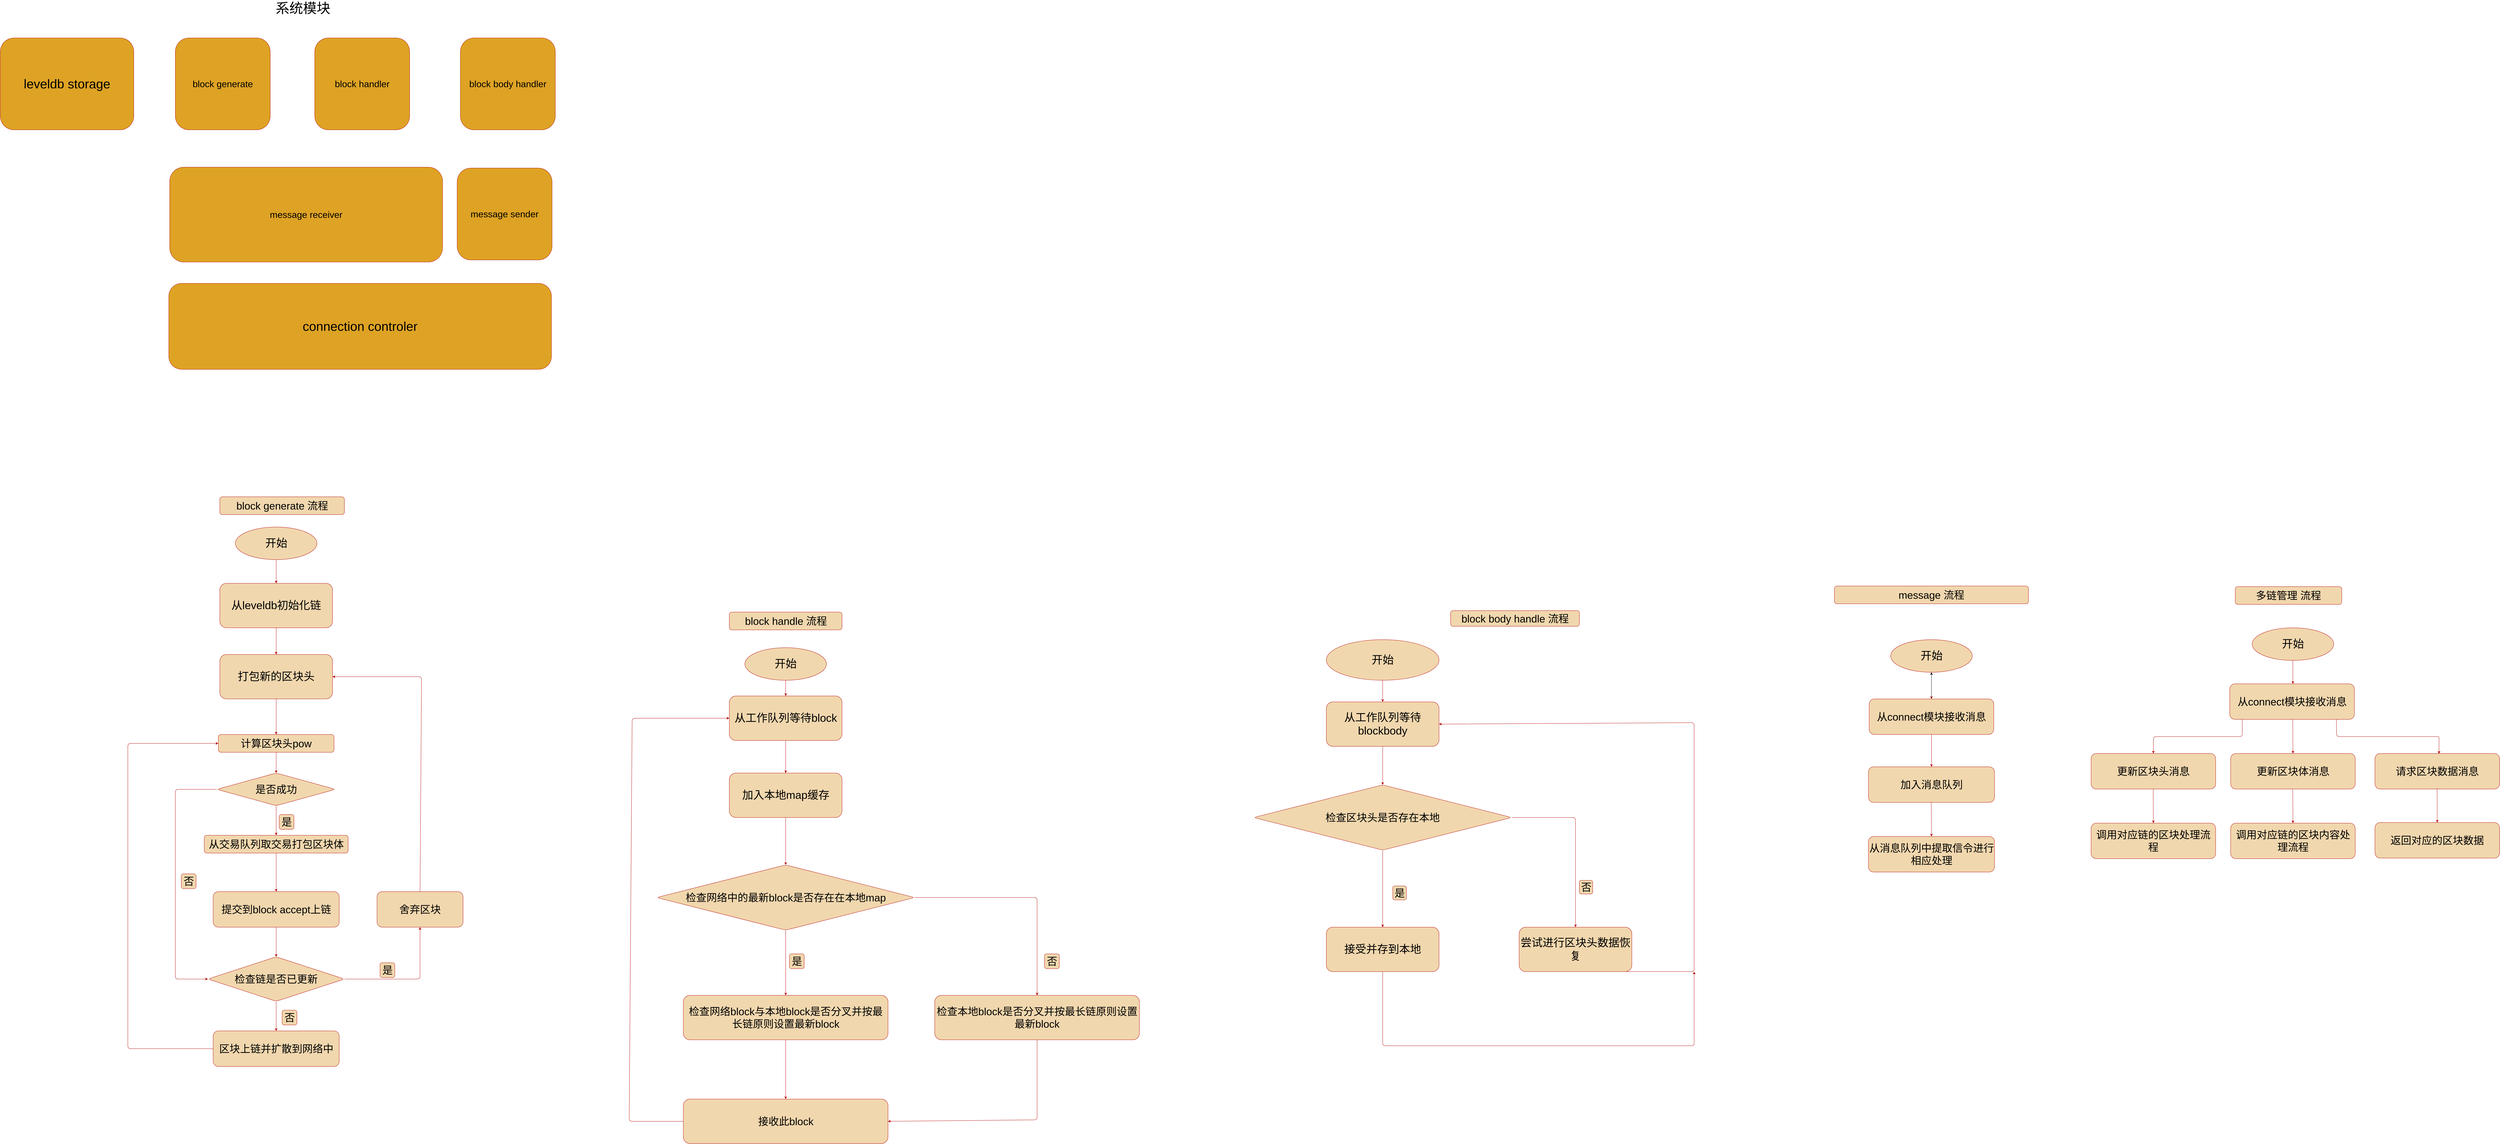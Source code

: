 <mxfile>
    <diagram id="HkdIZme3s1p3yqm2Rv7T" name="第 1 页">
        <mxGraphModel dx="4157" dy="1517" grid="0" gridSize="10" guides="1" tooltips="1" connect="1" arrows="1" fold="1" page="0" pageScale="1" pageWidth="827" pageHeight="1169" background="#ffffff" math="0" shadow="0">
            <root>
                <mxCell id="0"/>
                <mxCell id="1" parent="0"/>
                <mxCell id="6" value="&lt;font style=&quot;font-size: 43px&quot;&gt;connection controler&lt;/font&gt;" style="rounded=1;whiteSpace=wrap;html=1;fillColor=#DEA324;strokeColor=#B20000;fontColor=#000000;labelBackgroundColor=none;" parent="1" vertex="1">
                    <mxGeometry x="98" y="1558" width="1290" height="290" as="geometry"/>
                </mxCell>
                <mxCell id="7" value="&lt;font style=&quot;font-size: 31px&quot;&gt;block generate&lt;/font&gt;" style="rounded=1;whiteSpace=wrap;html=1;fontSize=12;fillColor=#DEA324;strokeColor=#B20000;fontColor=#000000;labelBackgroundColor=none;" parent="1" vertex="1">
                    <mxGeometry x="120" y="730" width="320" height="310" as="geometry"/>
                </mxCell>
                <mxCell id="8" value="&lt;font style=&quot;font-size: 31px&quot;&gt;block handler&lt;/font&gt;" style="rounded=1;whiteSpace=wrap;html=1;fontSize=12;fillColor=#DEA324;strokeColor=#B20000;fontColor=#000000;labelBackgroundColor=none;" parent="1" vertex="1">
                    <mxGeometry x="590" y="730" width="320" height="310" as="geometry"/>
                </mxCell>
                <mxCell id="9" value="&lt;font style=&quot;font-size: 31px&quot;&gt;block body handler&lt;/font&gt;" style="rounded=1;whiteSpace=wrap;html=1;fontSize=12;fillColor=#DEA324;strokeColor=#B20000;fontColor=#000000;labelBackgroundColor=none;" parent="1" vertex="1">
                    <mxGeometry x="1081" y="730" width="320" height="310" as="geometry"/>
                </mxCell>
                <mxCell id="12" value="&lt;font style=&quot;font-size: 31px&quot;&gt;message receiver&lt;/font&gt;" style="rounded=1;whiteSpace=wrap;html=1;fontSize=12;fillColor=#DEA324;strokeColor=#B20000;fontColor=#000000;labelBackgroundColor=none;" parent="1" vertex="1">
                    <mxGeometry x="101" y="1166" width="920" height="320" as="geometry"/>
                </mxCell>
                <mxCell id="13" value="&lt;font style=&quot;font-size: 31px&quot;&gt;message sender&lt;/font&gt;" style="rounded=1;whiteSpace=wrap;html=1;fontSize=12;fillColor=#DEA324;strokeColor=#B20000;fontColor=#000000;labelBackgroundColor=none;" parent="1" vertex="1">
                    <mxGeometry x="1070" y="1169" width="320" height="310" as="geometry"/>
                </mxCell>
                <mxCell id="16" value="&lt;font style=&quot;font-size: 43px&quot;&gt;leveldb storage&lt;/font&gt;" style="rounded=1;whiteSpace=wrap;html=1;fillColor=#DEA324;strokeColor=#B20000;fontColor=#000000;labelBackgroundColor=none;" parent="1" vertex="1">
                    <mxGeometry x="-470" y="730" width="450" height="310" as="geometry"/>
                </mxCell>
                <mxCell id="22" value="&lt;font style=&quot;font-size: 46px&quot;&gt;系统模块&lt;/font&gt;" style="text;html=1;align=center;verticalAlign=middle;resizable=0;points=[];autosize=1;strokeColor=none;fillColor=none;fontSize=19;" parent="1" vertex="1">
                    <mxGeometry x="450" y="610" width="200" height="40" as="geometry"/>
                </mxCell>
                <mxCell id="23" value="block generate 流程" style="text;html=1;align=center;verticalAlign=middle;resizable=0;points=[];autosize=1;fontSize=35;fillColor=#F1D7AE;strokeColor=#B20000;fontColor=#000000;rounded=1;labelBackgroundColor=none;" parent="1" vertex="1">
                    <mxGeometry x="270" y="2278" width="420" height="60" as="geometry"/>
                </mxCell>
                <mxCell id="26" style="edgeStyle=none;html=1;exitX=0.5;exitY=1;exitDx=0;exitDy=0;entryX=0.5;entryY=0;entryDx=0;entryDy=0;fontSize=35;fillColor=#F1D7AE;strokeColor=#B20000;fontColor=#000000;labelBackgroundColor=none;" parent="1" source="24" target="25" edge="1">
                    <mxGeometry relative="1" as="geometry"/>
                </mxCell>
                <mxCell id="24" value="&lt;font style=&quot;font-size: 37px&quot;&gt;开始&lt;/font&gt;" style="ellipse;whiteSpace=wrap;html=1;fontSize=35;fillColor=#F1D7AE;strokeColor=#B20000;fontColor=#000000;rounded=1;labelBackgroundColor=none;" parent="1" vertex="1">
                    <mxGeometry x="322.5" y="2380" width="275" height="110" as="geometry"/>
                </mxCell>
                <mxCell id="89" style="edgeStyle=none;html=1;exitX=0.5;exitY=1;exitDx=0;exitDy=0;entryX=0.5;entryY=0;entryDx=0;entryDy=0;fontSize=35;fillColor=#F1D7AE;strokeColor=#B20000;fontColor=#000000;labelBackgroundColor=none;" parent="1" source="25" target="88" edge="1">
                    <mxGeometry relative="1" as="geometry"/>
                </mxCell>
                <mxCell id="25" value="&lt;font style=&quot;font-size: 37px&quot;&gt;从leveldb初始化链&lt;/font&gt;" style="rounded=1;whiteSpace=wrap;html=1;fontSize=35;fillColor=#F1D7AE;strokeColor=#B20000;fontColor=#000000;labelBackgroundColor=none;" parent="1" vertex="1">
                    <mxGeometry x="270" y="2570" width="380" height="150" as="geometry"/>
                </mxCell>
                <mxCell id="93" style="edgeStyle=none;html=1;exitX=0.5;exitY=1;exitDx=0;exitDy=0;entryX=0.5;entryY=0;entryDx=0;entryDy=0;fontSize=35;fillColor=#F1D7AE;strokeColor=#B20000;fontColor=#000000;labelBackgroundColor=none;" parent="1" source="27" target="28" edge="1">
                    <mxGeometry relative="1" as="geometry"/>
                </mxCell>
                <mxCell id="27" value="计算区块头pow" style="rounded=1;whiteSpace=wrap;html=1;fontSize=35;fillColor=#F1D7AE;strokeColor=#B20000;fontColor=#000000;labelBackgroundColor=none;" parent="1" vertex="1">
                    <mxGeometry x="265" y="3080" width="390" height="60" as="geometry"/>
                </mxCell>
                <mxCell id="95" style="edgeStyle=none;html=1;exitX=0.5;exitY=1;exitDx=0;exitDy=0;entryX=0.5;entryY=0;entryDx=0;entryDy=0;fontSize=35;fillColor=#F1D7AE;strokeColor=#B20000;fontColor=#000000;labelBackgroundColor=none;" parent="1" source="28" target="94" edge="1">
                    <mxGeometry relative="1" as="geometry"/>
                </mxCell>
                <mxCell id="97" style="edgeStyle=none;html=1;exitX=0;exitY=0.5;exitDx=0;exitDy=0;entryX=0;entryY=0.5;entryDx=0;entryDy=0;fontSize=35;fillColor=#F1D7AE;strokeColor=#B20000;fontColor=#000000;labelBackgroundColor=none;" parent="1" source="28" target="38" edge="1">
                    <mxGeometry relative="1" as="geometry">
                        <Array as="points">
                            <mxPoint x="120" y="3265"/>
                            <mxPoint x="120" y="3905"/>
                        </Array>
                    </mxGeometry>
                </mxCell>
                <mxCell id="28" value="是否成功" style="rhombus;whiteSpace=wrap;html=1;fontSize=35;fillColor=#F1D7AE;strokeColor=#B20000;fontColor=#000000;rounded=1;labelBackgroundColor=none;" parent="1" vertex="1">
                    <mxGeometry x="260" y="3210" width="400" height="110" as="geometry"/>
                </mxCell>
                <mxCell id="39" style="edgeStyle=none;html=1;exitX=0.5;exitY=1;exitDx=0;exitDy=0;entryX=0.5;entryY=0;entryDx=0;entryDy=0;fontSize=35;fillColor=#F1D7AE;strokeColor=#B20000;fontColor=#000000;labelBackgroundColor=none;" parent="1" source="32" target="38" edge="1">
                    <mxGeometry relative="1" as="geometry"/>
                </mxCell>
                <mxCell id="32" value="提交到block accept上链" style="rounded=1;whiteSpace=wrap;html=1;fontSize=35;fillColor=#F1D7AE;strokeColor=#B20000;fontColor=#000000;labelBackgroundColor=none;" parent="1" vertex="1">
                    <mxGeometry x="247.5" y="3610" width="425" height="120" as="geometry"/>
                </mxCell>
                <mxCell id="45" style="edgeStyle=none;html=1;exitX=0.5;exitY=1;exitDx=0;exitDy=0;fontSize=35;fillColor=#F1D7AE;strokeColor=#B20000;fontColor=#000000;labelBackgroundColor=none;" parent="1" source="38" target="44" edge="1">
                    <mxGeometry relative="1" as="geometry"/>
                </mxCell>
                <mxCell id="100" style="edgeStyle=none;html=1;exitX=1;exitY=0.5;exitDx=0;exitDy=0;entryX=0.5;entryY=1;entryDx=0;entryDy=0;fontSize=35;fillColor=#F1D7AE;strokeColor=#B20000;fontColor=#000000;labelBackgroundColor=none;" parent="1" source="38" target="99" edge="1">
                    <mxGeometry relative="1" as="geometry">
                        <Array as="points">
                            <mxPoint x="945" y="3905"/>
                        </Array>
                    </mxGeometry>
                </mxCell>
                <mxCell id="38" value="检查链是否已更新" style="rhombus;whiteSpace=wrap;html=1;fontSize=35;fillColor=#F1D7AE;strokeColor=#B20000;fontColor=#000000;rounded=1;labelBackgroundColor=none;" parent="1" vertex="1">
                    <mxGeometry x="230" y="3830" width="460" height="150" as="geometry"/>
                </mxCell>
                <mxCell id="42" value="是" style="text;html=1;align=center;verticalAlign=middle;resizable=0;points=[];autosize=1;strokeColor=#B20000;fillColor=#F1D7AE;fontSize=35;fontColor=#000000;rounded=1;labelBackgroundColor=none;" parent="1" vertex="1">
                    <mxGeometry x="470" y="3350" width="50" height="50" as="geometry"/>
                </mxCell>
                <mxCell id="43" value="否" style="text;html=1;align=center;verticalAlign=middle;resizable=0;points=[];autosize=1;strokeColor=#B20000;fillColor=#F1D7AE;fontSize=35;fontColor=#000000;rounded=1;labelBackgroundColor=none;" parent="1" vertex="1">
                    <mxGeometry x="3050" y="3820" width="50" height="50" as="geometry"/>
                </mxCell>
                <mxCell id="46" style="edgeStyle=none;html=1;exitX=0;exitY=0.5;exitDx=0;exitDy=0;entryX=0;entryY=0.5;entryDx=0;entryDy=0;fontSize=35;fillColor=#F1D7AE;strokeColor=#B20000;fontColor=#000000;labelBackgroundColor=none;" parent="1" source="44" target="27" edge="1">
                    <mxGeometry relative="1" as="geometry">
                        <Array as="points">
                            <mxPoint x="-40" y="4140"/>
                            <mxPoint x="-40" y="3110"/>
                        </Array>
                    </mxGeometry>
                </mxCell>
                <mxCell id="44" value="区块上链并扩散到网络中" style="rounded=1;whiteSpace=wrap;html=1;fontSize=35;fillColor=#F1D7AE;strokeColor=#B20000;fontColor=#000000;labelBackgroundColor=none;" parent="1" vertex="1">
                    <mxGeometry x="247.5" y="4080" width="425" height="120" as="geometry"/>
                </mxCell>
                <mxCell id="49" value="是" style="text;html=1;align=center;verticalAlign=middle;resizable=0;points=[];autosize=1;strokeColor=#B20000;fillColor=#F1D7AE;fontSize=35;fontColor=#000000;rounded=1;labelBackgroundColor=none;" parent="1" vertex="1">
                    <mxGeometry x="810" y="3850" width="50" height="50" as="geometry"/>
                </mxCell>
                <mxCell id="50" value="否" style="text;html=1;align=center;verticalAlign=middle;resizable=0;points=[];autosize=1;strokeColor=#B20000;fillColor=#F1D7AE;fontSize=35;fontColor=#000000;rounded=1;labelBackgroundColor=none;" parent="1" vertex="1">
                    <mxGeometry x="480" y="4010" width="50" height="50" as="geometry"/>
                </mxCell>
                <mxCell id="51" value="block handle 流程" style="text;html=1;align=center;verticalAlign=middle;resizable=0;points=[];autosize=1;strokeColor=#B20000;fillColor=#F1D7AE;fontSize=35;fontColor=#000000;rounded=1;labelBackgroundColor=none;" parent="1" vertex="1">
                    <mxGeometry x="1987.5" y="2667" width="380" height="60" as="geometry"/>
                </mxCell>
                <mxCell id="55" style="edgeStyle=none;html=1;exitX=0.5;exitY=1;exitDx=0;exitDy=0;entryX=0.5;entryY=0;entryDx=0;entryDy=0;fontSize=35;fillColor=#F1D7AE;strokeColor=#B20000;fontColor=#000000;labelBackgroundColor=none;" parent="1" source="53" target="54" edge="1">
                    <mxGeometry relative="1" as="geometry"/>
                </mxCell>
                <mxCell id="53" value="&lt;font style=&quot;font-size: 37px&quot;&gt;开始&lt;/font&gt;" style="ellipse;whiteSpace=wrap;html=1;fontSize=35;fillColor=#F1D7AE;strokeColor=#B20000;fontColor=#000000;rounded=1;labelBackgroundColor=none;" parent="1" vertex="1">
                    <mxGeometry x="2040" y="2787" width="275" height="110" as="geometry"/>
                </mxCell>
                <mxCell id="57" style="edgeStyle=none;html=1;exitX=0.5;exitY=1;exitDx=0;exitDy=0;entryX=0.5;entryY=0;entryDx=0;entryDy=0;fontSize=35;fillColor=#F1D7AE;strokeColor=#B20000;fontColor=#000000;labelBackgroundColor=none;" parent="1" source="54" target="56" edge="1">
                    <mxGeometry relative="1" as="geometry"/>
                </mxCell>
                <mxCell id="54" value="&lt;font style=&quot;font-size: 37px&quot;&gt;从工作队列等待block&lt;/font&gt;" style="rounded=1;whiteSpace=wrap;html=1;fontSize=35;fillColor=#F1D7AE;strokeColor=#B20000;fontColor=#000000;labelBackgroundColor=none;" parent="1" vertex="1">
                    <mxGeometry x="1987.5" y="2950" width="380" height="150" as="geometry"/>
                </mxCell>
                <mxCell id="60" style="edgeStyle=none;html=1;exitX=0.5;exitY=1;exitDx=0;exitDy=0;entryX=0.5;entryY=0;entryDx=0;entryDy=0;fontSize=35;fillColor=#F1D7AE;strokeColor=#B20000;fontColor=#000000;labelBackgroundColor=none;" parent="1" source="56" target="59" edge="1">
                    <mxGeometry relative="1" as="geometry"/>
                </mxCell>
                <mxCell id="56" value="&lt;span style=&quot;font-size: 37px&quot;&gt;加入本地map缓存&lt;/span&gt;" style="rounded=1;whiteSpace=wrap;html=1;fontSize=35;fillColor=#F1D7AE;strokeColor=#B20000;fontColor=#000000;labelBackgroundColor=none;" parent="1" vertex="1">
                    <mxGeometry x="1987.5" y="3210" width="380" height="150" as="geometry"/>
                </mxCell>
                <mxCell id="62" style="edgeStyle=none;html=1;exitX=0.5;exitY=1;exitDx=0;exitDy=0;fontSize=35;fillColor=#F1D7AE;strokeColor=#B20000;fontColor=#000000;labelBackgroundColor=none;" parent="1" source="59" target="61" edge="1">
                    <mxGeometry relative="1" as="geometry"/>
                </mxCell>
                <mxCell id="65" style="edgeStyle=none;html=1;exitX=1;exitY=0.5;exitDx=0;exitDy=0;entryX=0.5;entryY=0;entryDx=0;entryDy=0;fontSize=35;fillColor=#F1D7AE;strokeColor=#B20000;fontColor=#000000;labelBackgroundColor=none;" parent="1" source="59" target="64" edge="1">
                    <mxGeometry relative="1" as="geometry">
                        <Array as="points">
                            <mxPoint x="3025" y="3630"/>
                        </Array>
                    </mxGeometry>
                </mxCell>
                <mxCell id="59" value="检查网络中的最新block是否存在在本地map" style="rhombus;whiteSpace=wrap;html=1;fontSize=35;fillColor=#F1D7AE;strokeColor=#B20000;fontColor=#000000;rounded=1;labelBackgroundColor=none;" parent="1" vertex="1">
                    <mxGeometry x="1742.5" y="3520" width="870" height="220" as="geometry"/>
                </mxCell>
                <mxCell id="69" style="edgeStyle=none;html=1;exitX=0.5;exitY=1;exitDx=0;exitDy=0;entryX=0.5;entryY=0;entryDx=0;entryDy=0;fontSize=35;fillColor=#F1D7AE;strokeColor=#B20000;fontColor=#000000;labelBackgroundColor=none;" parent="1" source="61" target="68" edge="1">
                    <mxGeometry relative="1" as="geometry"/>
                </mxCell>
                <mxCell id="61" value="检查网络block与本地block是否分叉并按最长链原则设置最新block" style="rounded=1;whiteSpace=wrap;html=1;fontSize=35;fillColor=#F1D7AE;strokeColor=#B20000;fontColor=#000000;labelBackgroundColor=none;" parent="1" vertex="1">
                    <mxGeometry x="1832.5" y="3960" width="690" height="150" as="geometry"/>
                </mxCell>
                <mxCell id="70" style="edgeStyle=none;html=1;exitX=0.5;exitY=1;exitDx=0;exitDy=0;entryX=1;entryY=0.5;entryDx=0;entryDy=0;fontSize=35;fillColor=#F1D7AE;strokeColor=#B20000;fontColor=#000000;labelBackgroundColor=none;" parent="1" source="64" target="68" edge="1">
                    <mxGeometry relative="1" as="geometry">
                        <Array as="points">
                            <mxPoint x="3025" y="4380"/>
                        </Array>
                    </mxGeometry>
                </mxCell>
                <mxCell id="64" value="检查本地block是否分叉并按最长链原则设置最新block" style="rounded=1;whiteSpace=wrap;html=1;fontSize=35;fillColor=#F1D7AE;strokeColor=#B20000;fontColor=#000000;labelBackgroundColor=none;" parent="1" vertex="1">
                    <mxGeometry x="2680" y="3960" width="690" height="150" as="geometry"/>
                </mxCell>
                <mxCell id="66" value="是" style="text;html=1;align=center;verticalAlign=middle;resizable=0;points=[];autosize=1;strokeColor=#B20000;fillColor=#F1D7AE;fontSize=35;fontColor=#000000;rounded=1;labelBackgroundColor=none;" parent="1" vertex="1">
                    <mxGeometry x="2190" y="3820" width="50" height="50" as="geometry"/>
                </mxCell>
                <mxCell id="71" style="edgeStyle=none;html=1;exitX=0;exitY=0.5;exitDx=0;exitDy=0;entryX=0;entryY=0.5;entryDx=0;entryDy=0;fontSize=35;fillColor=#F1D7AE;strokeColor=#B20000;fontColor=#000000;labelBackgroundColor=none;" parent="1" source="68" target="54" edge="1">
                    <mxGeometry relative="1" as="geometry">
                        <Array as="points">
                            <mxPoint x="1650" y="4385"/>
                            <mxPoint x="1660" y="3025"/>
                        </Array>
                    </mxGeometry>
                </mxCell>
                <mxCell id="68" value="接收此block" style="rounded=1;whiteSpace=wrap;html=1;fontSize=35;fillColor=#F1D7AE;strokeColor=#B20000;fontColor=#000000;labelBackgroundColor=none;" parent="1" vertex="1">
                    <mxGeometry x="1832.5" y="4310" width="690" height="150" as="geometry"/>
                </mxCell>
                <mxCell id="72" value="block body handle 流程" style="text;html=1;align=center;verticalAlign=middle;resizable=0;points=[];autosize=1;strokeColor=#B20000;fillColor=#F1D7AE;fontSize=35;fontColor=#000000;rounded=1;labelBackgroundColor=none;" parent="1" vertex="1">
                    <mxGeometry x="4419" y="2662" width="434" height="53" as="geometry"/>
                </mxCell>
                <mxCell id="75" style="edgeStyle=none;html=1;exitX=0.5;exitY=1;exitDx=0;exitDy=0;entryX=0.5;entryY=0;entryDx=0;entryDy=0;fontSize=35;fillColor=#F1D7AE;strokeColor=#B20000;fontColor=#000000;labelBackgroundColor=none;" parent="1" source="73" target="74" edge="1">
                    <mxGeometry relative="1" as="geometry"/>
                </mxCell>
                <mxCell id="73" value="&lt;font style=&quot;font-size: 37px&quot;&gt;开始&lt;/font&gt;" style="ellipse;whiteSpace=wrap;html=1;fontSize=35;fillColor=#F1D7AE;strokeColor=#B20000;fontColor=#000000;rounded=1;labelBackgroundColor=none;" parent="1" vertex="1">
                    <mxGeometry x="4000" y="2760" width="380" height="137" as="geometry"/>
                </mxCell>
                <mxCell id="78" style="edgeStyle=none;html=1;exitX=0.5;exitY=1;exitDx=0;exitDy=0;entryX=0.5;entryY=0;entryDx=0;entryDy=0;fontSize=35;fillColor=#F1D7AE;strokeColor=#B20000;fontColor=#000000;labelBackgroundColor=none;" parent="1" source="74" target="77" edge="1">
                    <mxGeometry relative="1" as="geometry"/>
                </mxCell>
                <mxCell id="74" value="&lt;font style=&quot;font-size: 37px&quot;&gt;从工作队列等待blockbody&lt;/font&gt;" style="rounded=1;whiteSpace=wrap;html=1;fontSize=35;fillColor=#F1D7AE;strokeColor=#B20000;fontColor=#000000;labelBackgroundColor=none;" parent="1" vertex="1">
                    <mxGeometry x="4000" y="2970" width="380" height="150" as="geometry"/>
                </mxCell>
                <mxCell id="80" style="edgeStyle=none;html=1;exitX=0.5;exitY=1;exitDx=0;exitDy=0;entryX=0.5;entryY=0;entryDx=0;entryDy=0;fontSize=35;fillColor=#F1D7AE;strokeColor=#B20000;fontColor=#000000;labelBackgroundColor=none;" parent="1" source="77" target="79" edge="1">
                    <mxGeometry relative="1" as="geometry"/>
                </mxCell>
                <mxCell id="82" style="edgeStyle=none;html=1;exitX=1;exitY=0.5;exitDx=0;exitDy=0;entryX=0.5;entryY=0;entryDx=0;entryDy=0;fontSize=35;fillColor=#F1D7AE;strokeColor=#B20000;fontColor=#000000;labelBackgroundColor=none;" parent="1" source="77" target="81" edge="1">
                    <mxGeometry relative="1" as="geometry">
                        <Array as="points">
                            <mxPoint x="4840" y="3360"/>
                        </Array>
                    </mxGeometry>
                </mxCell>
                <mxCell id="77" value="检查区块头是否存在本地" style="rhombus;whiteSpace=wrap;html=1;fontSize=35;fillColor=#F1D7AE;strokeColor=#B20000;fontColor=#000000;rounded=1;labelBackgroundColor=none;" parent="1" vertex="1">
                    <mxGeometry x="3755" y="3250" width="870" height="220" as="geometry"/>
                </mxCell>
                <mxCell id="84" style="edgeStyle=none;html=1;exitX=0.5;exitY=1;exitDx=0;exitDy=0;fontSize=35;fillColor=#F1D7AE;strokeColor=#B20000;fontColor=#000000;labelBackgroundColor=none;" parent="1" source="79" edge="1">
                    <mxGeometry relative="1" as="geometry">
                        <mxPoint x="5240" y="3880" as="targetPoint"/>
                        <Array as="points">
                            <mxPoint x="4190" y="4130"/>
                            <mxPoint x="5240" y="4130"/>
                        </Array>
                    </mxGeometry>
                </mxCell>
                <mxCell id="79" value="&lt;span style=&quot;font-size: 37px&quot;&gt;接受并存到本地&lt;/span&gt;" style="rounded=1;whiteSpace=wrap;html=1;fontSize=35;fillColor=#F1D7AE;strokeColor=#B20000;fontColor=#000000;labelBackgroundColor=none;" parent="1" vertex="1">
                    <mxGeometry x="4000" y="3730" width="380" height="150" as="geometry"/>
                </mxCell>
                <mxCell id="83" style="edgeStyle=none;html=1;exitX=0.5;exitY=1;exitDx=0;exitDy=0;entryX=1;entryY=0.5;entryDx=0;entryDy=0;fontSize=35;fillColor=#F1D7AE;strokeColor=#B20000;fontColor=#000000;labelBackgroundColor=none;" parent="1" source="81" target="74" edge="1">
                    <mxGeometry relative="1" as="geometry">
                        <Array as="points">
                            <mxPoint x="5240" y="3880"/>
                            <mxPoint x="5240" y="3040"/>
                        </Array>
                    </mxGeometry>
                </mxCell>
                <mxCell id="81" value="&lt;span style=&quot;font-size: 37px&quot;&gt;尝试进行区块头数据恢复&lt;/span&gt;" style="rounded=1;whiteSpace=wrap;html=1;fontSize=35;fillColor=#F1D7AE;strokeColor=#B20000;fontColor=#000000;labelBackgroundColor=none;" parent="1" vertex="1">
                    <mxGeometry x="4650" y="3730" width="380" height="150" as="geometry"/>
                </mxCell>
                <mxCell id="85" value="是" style="text;html=1;align=center;verticalAlign=middle;resizable=0;points=[];autosize=1;strokeColor=#B20000;fillColor=#F1D7AE;fontSize=35;fontColor=#000000;rounded=1;labelBackgroundColor=none;" parent="1" vertex="1">
                    <mxGeometry x="4224" y="3591" width="46" height="47" as="geometry"/>
                </mxCell>
                <mxCell id="86" value="否" style="text;html=1;align=center;verticalAlign=middle;resizable=0;points=[];autosize=1;strokeColor=#B20000;fillColor=#F1D7AE;fontSize=35;fontColor=#000000;rounded=1;labelBackgroundColor=none;" parent="1" vertex="1">
                    <mxGeometry x="4853" y="3572" width="45" height="46" as="geometry"/>
                </mxCell>
                <mxCell id="90" style="edgeStyle=none;html=1;exitX=0.5;exitY=1;exitDx=0;exitDy=0;fontSize=35;fillColor=#F1D7AE;strokeColor=#B20000;fontColor=#000000;labelBackgroundColor=none;" parent="1" source="88" target="27" edge="1">
                    <mxGeometry relative="1" as="geometry"/>
                </mxCell>
                <mxCell id="88" value="&lt;span style=&quot;font-size: 37px&quot;&gt;打包新的区块头&lt;/span&gt;" style="rounded=1;whiteSpace=wrap;html=1;fontSize=35;fillColor=#F1D7AE;strokeColor=#B20000;fontColor=#000000;labelBackgroundColor=none;" parent="1" vertex="1">
                    <mxGeometry x="270" y="2810" width="380" height="150" as="geometry"/>
                </mxCell>
                <mxCell id="96" style="edgeStyle=none;html=1;exitX=0.5;exitY=1;exitDx=0;exitDy=0;entryX=0.5;entryY=0;entryDx=0;entryDy=0;fontSize=35;fillColor=#F1D7AE;strokeColor=#B20000;fontColor=#000000;labelBackgroundColor=none;" parent="1" source="94" target="32" edge="1">
                    <mxGeometry relative="1" as="geometry"/>
                </mxCell>
                <mxCell id="94" value="从交易队列取交易打包区块体" style="rounded=1;whiteSpace=wrap;html=1;fontSize=35;fillColor=#F1D7AE;strokeColor=#B20000;fontColor=#000000;labelBackgroundColor=none;" parent="1" vertex="1">
                    <mxGeometry x="217.5" y="3420" width="485" height="60" as="geometry"/>
                </mxCell>
                <mxCell id="98" value="否" style="text;html=1;align=center;verticalAlign=middle;resizable=0;points=[];autosize=1;strokeColor=#B20000;fillColor=#F1D7AE;fontSize=35;fontColor=#000000;rounded=1;labelBackgroundColor=none;" parent="1" vertex="1">
                    <mxGeometry x="140" y="3550" width="50" height="50" as="geometry"/>
                </mxCell>
                <mxCell id="102" style="edgeStyle=none;html=1;exitX=0.5;exitY=0;exitDx=0;exitDy=0;entryX=1;entryY=0.5;entryDx=0;entryDy=0;fontSize=35;fillColor=#F1D7AE;strokeColor=#B20000;fontColor=#000000;labelBackgroundColor=none;" parent="1" source="99" target="88" edge="1">
                    <mxGeometry relative="1" as="geometry">
                        <Array as="points">
                            <mxPoint x="950" y="2885"/>
                        </Array>
                    </mxGeometry>
                </mxCell>
                <mxCell id="99" value="舍弃区块" style="rounded=1;whiteSpace=wrap;html=1;fontSize=35;fillColor=#F1D7AE;strokeColor=#B20000;fontColor=#000000;labelBackgroundColor=none;" parent="1" vertex="1">
                    <mxGeometry x="800" y="3610" width="290" height="120" as="geometry"/>
                </mxCell>
                <mxCell id="108" style="edgeStyle=none;html=1;exitX=0.5;exitY=1;exitDx=0;exitDy=0;entryX=0.5;entryY=0;entryDx=0;entryDy=0;fontSize=35;fillColor=#F1D7AE;strokeColor=#B20000;fontColor=#000000;labelBackgroundColor=none;" parent="1" source="104" target="105" edge="1">
                    <mxGeometry relative="1" as="geometry"/>
                </mxCell>
                <mxCell id="104" value="&lt;font style=&quot;font-size: 37px&quot;&gt;开始&lt;/font&gt;" style="ellipse;whiteSpace=wrap;html=1;fontSize=35;fillColor=#F1D7AE;strokeColor=#B20000;fontColor=#000000;rounded=1;labelBackgroundColor=none;" parent="1" vertex="1">
                    <mxGeometry x="5902.5" y="2760" width="275" height="110" as="geometry"/>
                </mxCell>
                <mxCell id="110" style="edgeStyle=none;html=1;exitX=0.5;exitY=1;exitDx=0;exitDy=0;entryX=0.5;entryY=0;entryDx=0;entryDy=0;fontSize=35;fillColor=#F1D7AE;strokeColor=#B20000;fontColor=#000000;labelBackgroundColor=none;" parent="1" source="105" target="109" edge="1">
                    <mxGeometry relative="1" as="geometry"/>
                </mxCell>
                <mxCell id="126" value="" style="edgeStyle=none;html=1;fontSize=35;" edge="1" parent="1" source="105" target="104">
                    <mxGeometry relative="1" as="geometry"/>
                </mxCell>
                <mxCell id="105" value="从connect模块接收消息" style="rounded=1;whiteSpace=wrap;html=1;fontSize=35;fillColor=#F1D7AE;strokeColor=#B20000;fontColor=#000000;labelBackgroundColor=none;" parent="1" vertex="1">
                    <mxGeometry x="5830" y="2960" width="420" height="120" as="geometry"/>
                </mxCell>
                <mxCell id="109" value="加入消息队列" style="rounded=1;whiteSpace=wrap;html=1;fontSize=35;fillColor=#F1D7AE;strokeColor=#B20000;fontColor=#000000;labelBackgroundColor=none;" parent="1" vertex="1">
                    <mxGeometry x="5827.5" y="3189" width="425" height="120" as="geometry"/>
                </mxCell>
                <mxCell id="116" value="message 流程" style="rounded=1;whiteSpace=wrap;html=1;fontSize=35;fillColor=#F1D7AE;strokeColor=#B20000;fontColor=#000000;labelBackgroundColor=none;" vertex="1" parent="1">
                    <mxGeometry x="5713" y="2579" width="654" height="60" as="geometry"/>
                </mxCell>
                <mxCell id="118" value="从消息队列中提取信令进行相应处理" style="rounded=1;whiteSpace=wrap;html=1;fontSize=35;fillColor=#F1D7AE;strokeColor=#B20000;fontColor=#000000;labelBackgroundColor=none;" vertex="1" parent="1">
                    <mxGeometry x="5827.5" y="3424" width="425" height="120" as="geometry"/>
                </mxCell>
                <mxCell id="119" style="edgeStyle=none;html=1;exitX=0.5;exitY=1;exitDx=0;exitDy=0;entryX=0.5;entryY=0;entryDx=0;entryDy=0;fontSize=35;fillColor=#F1D7AE;strokeColor=#B20000;fontColor=#000000;labelBackgroundColor=none;" edge="1" parent="1" target="118">
                    <mxGeometry relative="1" as="geometry">
                        <mxPoint x="6039.29" y="3309" as="sourcePoint"/>
                        <mxPoint x="6039.29" y="3418" as="targetPoint"/>
                    </mxGeometry>
                </mxCell>
                <mxCell id="122" value="多链管理 流程" style="rounded=1;whiteSpace=wrap;html=1;fontSize=35;fillColor=#F1D7AE;strokeColor=#B20000;fontColor=#000000;labelBackgroundColor=none;" vertex="1" parent="1">
                    <mxGeometry x="7064" y="2581" width="359" height="60" as="geometry"/>
                </mxCell>
                <mxCell id="123" value="&lt;font style=&quot;font-size: 37px&quot;&gt;开始&lt;/font&gt;" style="ellipse;whiteSpace=wrap;html=1;fontSize=35;fillColor=#F1D7AE;strokeColor=#B20000;fontColor=#000000;rounded=1;labelBackgroundColor=none;" vertex="1" parent="1">
                    <mxGeometry x="7121" y="2720" width="275" height="110" as="geometry"/>
                </mxCell>
                <mxCell id="124" value="从connect模块接收消息" style="rounded=1;whiteSpace=wrap;html=1;fontSize=35;fillColor=#F1D7AE;strokeColor=#B20000;fontColor=#000000;labelBackgroundColor=none;" vertex="1" parent="1">
                    <mxGeometry x="7045.5" y="2909" width="420" height="120" as="geometry"/>
                </mxCell>
                <mxCell id="125" style="edgeStyle=none;html=1;exitX=0.5;exitY=1;exitDx=0;exitDy=0;fontSize=35;fillColor=#F1D7AE;strokeColor=#B20000;fontColor=#000000;labelBackgroundColor=none;" edge="1" parent="1">
                    <mxGeometry relative="1" as="geometry">
                        <mxPoint x="7258.26" y="2830" as="sourcePoint"/>
                        <mxPoint x="7258.26" y="2909" as="targetPoint"/>
                    </mxGeometry>
                </mxCell>
                <mxCell id="127" value="更新区块头消息" style="rounded=1;whiteSpace=wrap;html=1;fontSize=35;fillColor=#F1D7AE;strokeColor=#B20000;fontColor=#000000;labelBackgroundColor=none;" vertex="1" parent="1">
                    <mxGeometry x="6578" y="3144" width="420" height="120" as="geometry"/>
                </mxCell>
                <mxCell id="128" value="更新区块体消息" style="rounded=1;whiteSpace=wrap;html=1;fontSize=35;fillColor=#F1D7AE;strokeColor=#B20000;fontColor=#000000;labelBackgroundColor=none;" vertex="1" parent="1">
                    <mxGeometry x="7048.5" y="3144" width="420" height="120" as="geometry"/>
                </mxCell>
                <mxCell id="129" style="edgeStyle=none;html=1;exitX=0.1;exitY=1;exitDx=0;exitDy=0;fontSize=35;fillColor=#F1D7AE;strokeColor=#B20000;fontColor=#000000;labelBackgroundColor=none;entryX=0.5;entryY=0;entryDx=0;entryDy=0;exitPerimeter=0;" edge="1" parent="1" source="124" target="127">
                    <mxGeometry relative="1" as="geometry">
                        <mxPoint x="7163" y="3029" as="sourcePoint"/>
                        <mxPoint x="7163" y="3108" as="targetPoint"/>
                        <Array as="points">
                            <mxPoint x="7088" y="3087"/>
                            <mxPoint x="6788" y="3087"/>
                        </Array>
                    </mxGeometry>
                </mxCell>
                <mxCell id="130" style="edgeStyle=none;html=1;exitX=0.5;exitY=1;exitDx=0;exitDy=0;fontSize=35;fillColor=#F1D7AE;strokeColor=#B20000;fontColor=#000000;labelBackgroundColor=none;entryX=0.5;entryY=0;entryDx=0;entryDy=0;" edge="1" parent="1" target="128">
                    <mxGeometry relative="1" as="geometry">
                        <mxPoint x="7257.91" y="3029" as="sourcePoint"/>
                        <mxPoint x="7257.91" y="3108" as="targetPoint"/>
                    </mxGeometry>
                </mxCell>
                <mxCell id="131" value="请求区块数据消息" style="rounded=1;whiteSpace=wrap;html=1;fontSize=35;fillColor=#F1D7AE;strokeColor=#B20000;fontColor=#000000;labelBackgroundColor=none;" vertex="1" parent="1">
                    <mxGeometry x="7535" y="3144" width="420" height="120" as="geometry"/>
                </mxCell>
                <mxCell id="132" style="edgeStyle=none;html=1;exitX=0.1;exitY=1;exitDx=0;exitDy=0;fontSize=35;fillColor=#F1D7AE;strokeColor=#B20000;fontColor=#000000;labelBackgroundColor=none;exitPerimeter=0;entryX=0.514;entryY=0.008;entryDx=0;entryDy=0;entryPerimeter=0;" edge="1" parent="1" target="131">
                    <mxGeometry relative="1" as="geometry">
                        <mxPoint x="7405" y="3029" as="sourcePoint"/>
                        <mxPoint x="7105.5" y="3144" as="targetPoint"/>
                        <Array as="points">
                            <mxPoint x="7405.5" y="3087"/>
                            <mxPoint x="7745" y="3087"/>
                            <mxPoint x="7751" y="3087"/>
                        </Array>
                    </mxGeometry>
                </mxCell>
                <mxCell id="134" value="调用对应链的区块处理流程" style="rounded=1;whiteSpace=wrap;html=1;fontSize=35;fillColor=#F1D7AE;strokeColor=#B20000;fontColor=#000000;labelBackgroundColor=none;" vertex="1" parent="1">
                    <mxGeometry x="6578" y="3379" width="420" height="120" as="geometry"/>
                </mxCell>
                <mxCell id="135" style="edgeStyle=none;html=1;exitX=0.5;exitY=1;exitDx=0;exitDy=0;fontSize=35;fillColor=#F1D7AE;strokeColor=#B20000;fontColor=#000000;labelBackgroundColor=none;entryX=0.5;entryY=0;entryDx=0;entryDy=0;" edge="1" parent="1" target="134">
                    <mxGeometry relative="1" as="geometry">
                        <mxPoint x="6787.41" y="3264" as="sourcePoint"/>
                        <mxPoint x="6787.41" y="3343" as="targetPoint"/>
                    </mxGeometry>
                </mxCell>
                <mxCell id="136" value="调用对应链的区块内容处理流程" style="rounded=1;whiteSpace=wrap;html=1;fontSize=35;fillColor=#F1D7AE;strokeColor=#B20000;fontColor=#000000;labelBackgroundColor=none;" vertex="1" parent="1">
                    <mxGeometry x="7048.5" y="3379" width="420" height="120" as="geometry"/>
                </mxCell>
                <mxCell id="137" style="edgeStyle=none;html=1;exitX=0.5;exitY=1;exitDx=0;exitDy=0;fontSize=35;fillColor=#F1D7AE;strokeColor=#B20000;fontColor=#000000;labelBackgroundColor=none;entryX=0.5;entryY=0;entryDx=0;entryDy=0;" edge="1" parent="1" target="136">
                    <mxGeometry relative="1" as="geometry">
                        <mxPoint x="7257.91" y="3264" as="sourcePoint"/>
                        <mxPoint x="7257.91" y="3343" as="targetPoint"/>
                    </mxGeometry>
                </mxCell>
                <mxCell id="138" value="返回对应的区块数据" style="rounded=1;whiteSpace=wrap;html=1;fontSize=35;fillColor=#F1D7AE;strokeColor=#B20000;fontColor=#000000;labelBackgroundColor=none;" vertex="1" parent="1">
                    <mxGeometry x="7535" y="3377" width="420" height="120" as="geometry"/>
                </mxCell>
                <mxCell id="139" style="edgeStyle=none;html=1;exitX=0.5;exitY=1;exitDx=0;exitDy=0;fontSize=35;fillColor=#F1D7AE;strokeColor=#B20000;fontColor=#000000;labelBackgroundColor=none;entryX=0.5;entryY=0;entryDx=0;entryDy=0;" edge="1" parent="1" target="138">
                    <mxGeometry relative="1" as="geometry">
                        <mxPoint x="7744.41" y="3262" as="sourcePoint"/>
                        <mxPoint x="7744.41" y="3341" as="targetPoint"/>
                    </mxGeometry>
                </mxCell>
            </root>
        </mxGraphModel>
    </diagram>
</mxfile>